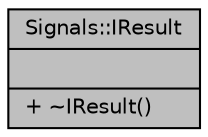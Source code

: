 digraph "Signals::IResult"
{
 // INTERACTIVE_SVG=YES
  edge [fontname="Helvetica",fontsize="10",labelfontname="Helvetica",labelfontsize="10"];
  node [fontname="Helvetica",fontsize="10",shape=record];
  Node1 [label="{Signals::IResult\n||+ ~IResult()\l}",height=0.2,width=0.4,color="black", fillcolor="grey75", style="filled", fontcolor="black"];
}
